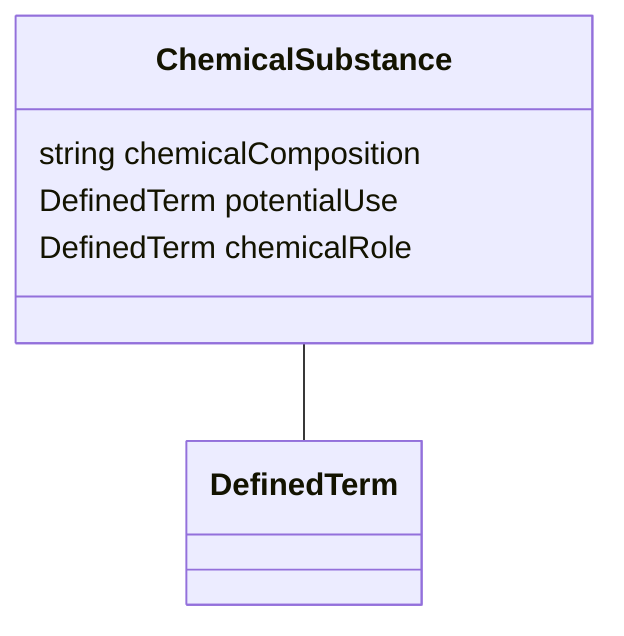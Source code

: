 classDiagram
  ChemicalSubstance -- DefinedTerm


class ChemicalSubstance {

  string chemicalComposition
  DefinedTerm potentialUse
  DefinedTerm chemicalRole

 }